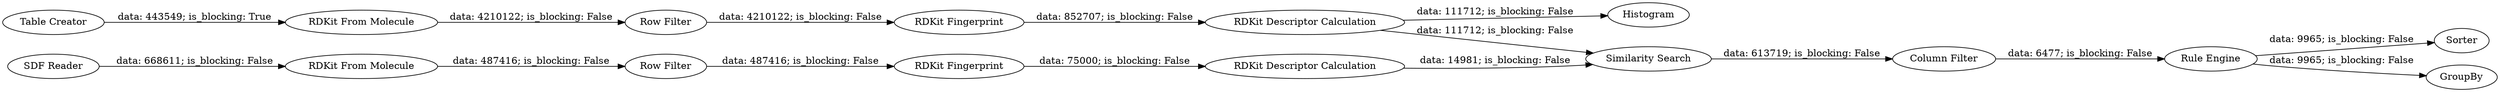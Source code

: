 digraph {
	"-8496239536302912346_8" [label="RDKit Fingerprint"]
	"-8496239536302912346_7" [label="RDKit From Molecule"]
	"-8496239536302912346_858" [label="Row Filter"]
	"-8496239536302912346_839" [label="RDKit Descriptor Calculation"]
	"-8496239536302912346_851" [label="Row Filter"]
	"-8496239536302912346_853" [label="Column Filter"]
	"-8496239536302912346_841" [label="Rule Engine"]
	"-8496239536302912346_850" [label="Table Creator"]
	"-8496239536302912346_838" [label=Sorter]
	"-8496239536302912346_852" [label="SDF Reader"]
	"-8496239536302912346_836" [label="Similarity Search"]
	"-8496239536302912346_859" [label=Histogram]
	"-8496239536302912346_3" [label="RDKit Fingerprint"]
	"-8496239536302912346_847" [label="RDKit Descriptor Calculation"]
	"-8496239536302912346_849" [label=GroupBy]
	"-8496239536302912346_2" [label="RDKit From Molecule"]
	"-8496239536302912346_841" -> "-8496239536302912346_849" [label="data: 9965; is_blocking: False"]
	"-8496239536302912346_841" -> "-8496239536302912346_838" [label="data: 9965; is_blocking: False"]
	"-8496239536302912346_8" -> "-8496239536302912346_839" [label="data: 75000; is_blocking: False"]
	"-8496239536302912346_7" -> "-8496239536302912346_858" [label="data: 487416; is_blocking: False"]
	"-8496239536302912346_858" -> "-8496239536302912346_8" [label="data: 487416; is_blocking: False"]
	"-8496239536302912346_847" -> "-8496239536302912346_859" [label="data: 111712; is_blocking: False"]
	"-8496239536302912346_3" -> "-8496239536302912346_847" [label="data: 852707; is_blocking: False"]
	"-8496239536302912346_850" -> "-8496239536302912346_2" [label="data: 443549; is_blocking: True"]
	"-8496239536302912346_851" -> "-8496239536302912346_3" [label="data: 4210122; is_blocking: False"]
	"-8496239536302912346_847" -> "-8496239536302912346_836" [label="data: 111712; is_blocking: False"]
	"-8496239536302912346_2" -> "-8496239536302912346_851" [label="data: 4210122; is_blocking: False"]
	"-8496239536302912346_852" -> "-8496239536302912346_7" [label="data: 668611; is_blocking: False"]
	"-8496239536302912346_836" -> "-8496239536302912346_853" [label="data: 613719; is_blocking: False"]
	"-8496239536302912346_853" -> "-8496239536302912346_841" [label="data: 6477; is_blocking: False"]
	"-8496239536302912346_839" -> "-8496239536302912346_836" [label="data: 14981; is_blocking: False"]
	rankdir=LR
}
